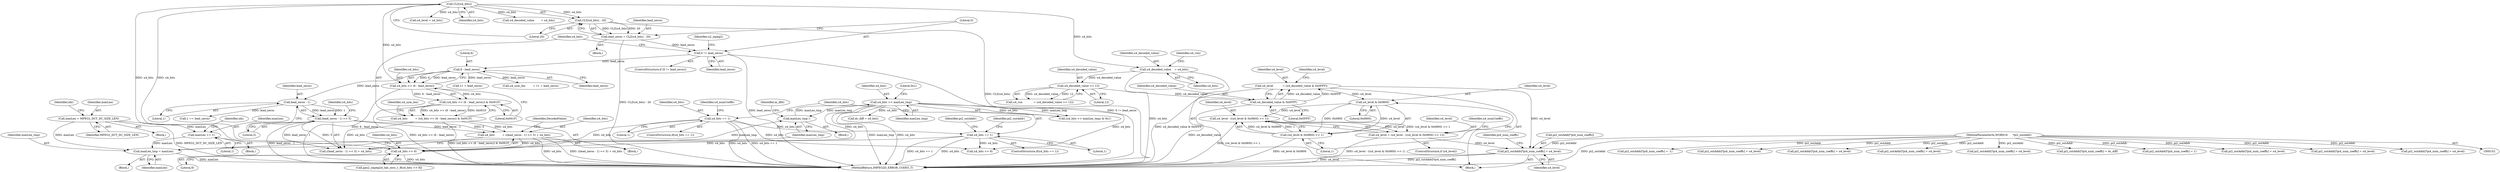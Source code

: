digraph "0_Android_8b4ed5a23175b7ffa56eea4678db7287f825e985@array" {
"1000950" [label="(Call,pi2_outAddr[*pi4_num_coeffs] = u4_level)"];
"1000917" [label="(Call,u4_level           = (u4_decoded_value & 0x0FFF))"];
"1000919" [label="(Call,u4_decoded_value & 0x0FFF)"];
"1000914" [label="(Call,u4_decoded_value >> 12)"];
"1000909" [label="(Call,u4_decoded_value    = u4_bits)"];
"1000819" [label="(Call,CLZ(u4_bits))"];
"1000750" [label="(Call,u4_bits >> 8)"];
"1000338" [label="(Call,u4_bits == 1)"];
"1000343" [label="(Call,u4_bits == 1)"];
"1000251" [label="(Call,u4_bits >> maxLen_tmp)"];
"1000244" [label="(Call,maxLen_tmp--)"];
"1000238" [label="(Call,maxLen_tmp = maxLen)"];
"1000216" [label="(Call,maxLen = MPEG2_DCT_DC_SIZE_LEN)"];
"1000227" [label="(Call,maxLen += 1)"];
"1000841" [label="(Call,u4_bits         = ((lead_zeros - 1) << 5) + u4_bits)"];
"1000844" [label="(Call,(lead_zeros - 1) << 5)"];
"1000845" [label="(Call,lead_zeros - 1)"];
"1000832" [label="(Call,6 - lead_zeros)"];
"1000823" [label="(Call,0 != lead_zeros)"];
"1000816" [label="(Call,lead_zeros = CLZ(u4_bits) - 20)"];
"1000818" [label="(Call,CLZ(u4_bits) - 20)"];
"1000827" [label="(Call,u4_bits         = (u4_bits >> (6 - lead_zeros)) & 0x001F)"];
"1000829" [label="(Call,(u4_bits >> (6 - lead_zeros)) & 0x001F)"];
"1000830" [label="(Call,u4_bits >> (6 - lead_zeros))"];
"1000924" [label="(Call,u4_level = (u4_level - ((u4_level & 0x0800) << 1)))"];
"1000926" [label="(Call,u4_level - ((u4_level & 0x0800) << 1))"];
"1000929" [label="(Call,u4_level & 0x0800)"];
"1000928" [label="(Call,(u4_level & 0x0800) << 1)"];
"1000154" [label="(MethodParameterIn,WORD16      *pi2_outAddr)"];
"1000848" [label="(Literal,5)"];
"1000339" [label="(Identifier,u4_bits)"];
"1000913" [label="(Identifier,u4_run)"];
"1000347" [label="(Call,pi2_outAddr[*pi4_num_coeffs] = -1)"];
"1000849" [label="(Identifier,u4_bits)"];
"1000924" [label="(Call,u4_level = (u4_level - ((u4_level & 0x0800) << 1)))"];
"1000828" [label="(Identifier,u4_bits)"];
"1000216" [label="(Call,maxLen = MPEG2_DCT_DC_SIZE_LEN)"];
"1000750" [label="(Call,u4_bits >> 8)"];
"1000851" [label="(Identifier,DecodedValue)"];
"1000832" [label="(Call,6 - lead_zeros)"];
"1000239" [label="(Identifier,maxLen_tmp)"];
"1000252" [label="(Identifier,u4_bits)"];
"1000847" [label="(Literal,1)"];
"1000247" [label="(Identifier,m_iBit)"];
"1000910" [label="(Identifier,u4_decoded_value)"];
"1000886" [label="(Call,1 == lead_zeros)"];
"1000217" [label="(Identifier,maxLen)"];
"1000343" [label="(Call,u4_bits == 1)"];
"1000838" [label="(Call,11 + lead_zeros)"];
"1000836" [label="(Call,u4_sym_len         = 11 + lead_zeros)"];
"1000955" [label="(Identifier,u4_level)"];
"1000220" [label="(Identifier,idx)"];
"1000926" [label="(Call,u4_level - ((u4_level & 0x0800) << 1))"];
"1000467" [label="(Call,pi2_outAddr[*pi4_num_coeffs] = u4_level)"];
"1000891" [label="(Call,pi2_outAddr[*pi4_num_coeffs] = u4_level)"];
"1000834" [label="(Identifier,lead_zeros)"];
"1000243" [label="(Block,)"];
"1000818" [label="(Call,CLZ(u4_bits) - 20)"];
"1000636" [label="(Call,pi2_outAddr[*pi4_num_coeffs] = u4_level)"];
"1000951" [label="(Call,pi2_outAddr[*pi4_num_coeffs])"];
"1000912" [label="(Call,u4_run             = (u4_decoded_value >> 12))"];
"1000748" [label="(Call,gau2_impeg2d_tab_zero_1_9[u4_bits >> 8])"];
"1000923" [label="(Identifier,u4_level)"];
"1000706" [label="(Call,pi2_outAddr[*pi4_num_coeffs] = u4_level)"];
"1000925" [label="(Identifier,u4_level)"];
"1000950" [label="(Call,pi2_outAddr[*pi4_num_coeffs] = u4_level)"];
"1000240" [label="(Identifier,maxLen)"];
"1000932" [label="(Literal,1)"];
"1000920" [label="(Identifier,u4_decoded_value)"];
"1000278" [label="(Call,dc_diff = u4_bits)"];
"1000231" [label="(Identifier,idx)"];
"1000922" [label="(ControlStructure,if (u4_level))"];
"1000903" [label="(Identifier,u2_mpeg2)"];
"1000958" [label="(Identifier,pi4_num_coeffs)"];
"1000821" [label="(Literal,20)"];
"1000844" [label="(Call,(lead_zeros - 1) << 5)"];
"1000229" [label="(Literal,1)"];
"1000303" [label="(Call,pi2_outAddr[*pi4_num_coeffs] = dc_diff)"];
"1000831" [label="(Identifier,u4_bits)"];
"1000919" [label="(Call,u4_decoded_value & 0x0FFF)"];
"1000356" [label="(Call,pi2_outAddr[*pi4_num_coeffs] = 1)"];
"1000344" [label="(Identifier,u4_bits)"];
"1000843" [label="(Call,((lead_zeros - 1) << 5) + u4_bits)"];
"1000841" [label="(Call,u4_bits         = ((lead_zeros - 1) << 5) + u4_bits)"];
"1000577" [label="(Call,pi2_outAddr[*pi4_num_coeffs] = u4_level)"];
"1000829" [label="(Call,(u4_bits >> (6 - lead_zeros)) & 0x001F)"];
"1000218" [label="(Identifier,MPEG2_DCT_DC_SIZE_LEN)"];
"1000993" [label="(Call,u4_level = u4_bits)"];
"1000338" [label="(Call,u4_bits == 1)"];
"1000846" [label="(Identifier,lead_zeros)"];
"1000820" [label="(Identifier,u4_bits)"];
"1000911" [label="(Identifier,u4_bits)"];
"1000425" [label="(Call,u4_bits >> 8)"];
"1000931" [label="(Literal,0x0800)"];
"1000830" [label="(Call,u4_bits >> (6 - lead_zeros))"];
"1000915" [label="(Identifier,u4_decoded_value)"];
"1000819" [label="(Call,CLZ(u4_bits))"];
"1000845" [label="(Call,lead_zeros - 1)"];
"1000824" [label="(Literal,0)"];
"1000825" [label="(Identifier,lead_zeros)"];
"1000929" [label="(Call,u4_level & 0x0800)"];
"1000253" [label="(Identifier,maxLen_tmp)"];
"1000964" [label="(Call,u4_decoded_value        = u4_bits)"];
"1000842" [label="(Identifier,u4_bits)"];
"1000250" [label="(Call,(u4_bits >> maxLen_tmp) & 0x1)"];
"1000930" [label="(Identifier,u4_level)"];
"1000245" [label="(Identifier,maxLen_tmp)"];
"1000822" [label="(ControlStructure,if (0 != lead_zeros))"];
"1000823" [label="(Call,0 != lead_zeros)"];
"1000928" [label="(Call,(u4_level & 0x0800) << 1)"];
"1000914" [label="(Call,u4_decoded_value >> 12)"];
"1000232" [label="(Block,)"];
"1000752" [label="(Literal,8)"];
"1000816" [label="(Call,lead_zeros = CLZ(u4_bits) - 20)"];
"1000154" [label="(MethodParameterIn,WORD16      *pi2_outAddr)"];
"1000815" [label="(Block,)"];
"1000349" [label="(Identifier,pi2_outAddr)"];
"1000827" [label="(Call,u4_bits         = (u4_bits >> (6 - lead_zeros)) & 0x001F)"];
"1000927" [label="(Identifier,u4_level)"];
"1000835" [label="(Literal,0x001F)"];
"1000909" [label="(Call,u4_decoded_value    = u4_bits)"];
"1000227" [label="(Call,maxLen += 1)"];
"1000751" [label="(Identifier,u4_bits)"];
"1000833" [label="(Literal,6)"];
"1000211" [label="(Block,)"];
"1000817" [label="(Identifier,lead_zeros)"];
"1001064" [label="(MethodReturn,IMPEG2D_ERROR_CODES_T)"];
"1000238" [label="(Call,maxLen_tmp = maxLen)"];
"1000934" [label="(Identifier,u4_numCoeffs)"];
"1000917" [label="(Call,u4_level           = (u4_decoded_value & 0x0FFF))"];
"1000226" [label="(Block,)"];
"1000340" [label="(Literal,1)"];
"1001020" [label="(Call,pi2_outAddr[*pi4_num_coeffs] = u4_level)"];
"1000251" [label="(Call,u4_bits >> maxLen_tmp)"];
"1000254" [label="(Literal,0x1)"];
"1000794" [label="(Call,pi2_outAddr[*pi4_num_coeffs] = u4_level)"];
"1000337" [label="(ControlStructure,if(u4_bits == 1))"];
"1000385" [label="(Identifier,u4_numCoeffs)"];
"1000244" [label="(Call,maxLen_tmp--)"];
"1000918" [label="(Identifier,u4_level)"];
"1000916" [label="(Literal,12)"];
"1000358" [label="(Identifier,pi2_outAddr)"];
"1000826" [label="(Block,)"];
"1000345" [label="(Literal,1)"];
"1000837" [label="(Identifier,u4_sym_len)"];
"1000921" [label="(Literal,0x0FFF)"];
"1000342" [label="(ControlStructure,if(u4_bits == 1))"];
"1000905" [label="(Block,)"];
"1000228" [label="(Identifier,maxLen)"];
"1000950" -> "1000905"  [label="AST: "];
"1000950" -> "1000955"  [label="CFG: "];
"1000951" -> "1000950"  [label="AST: "];
"1000955" -> "1000950"  [label="AST: "];
"1000958" -> "1000950"  [label="CFG: "];
"1000950" -> "1001064"  [label="DDG: pi2_outAddr[*pi4_num_coeffs]"];
"1000950" -> "1001064"  [label="DDG: u4_level"];
"1000917" -> "1000950"  [label="DDG: u4_level"];
"1000924" -> "1000950"  [label="DDG: u4_level"];
"1000154" -> "1000950"  [label="DDG: pi2_outAddr"];
"1000917" -> "1000905"  [label="AST: "];
"1000917" -> "1000919"  [label="CFG: "];
"1000918" -> "1000917"  [label="AST: "];
"1000919" -> "1000917"  [label="AST: "];
"1000923" -> "1000917"  [label="CFG: "];
"1000917" -> "1001064"  [label="DDG: u4_decoded_value & 0x0FFF"];
"1000919" -> "1000917"  [label="DDG: u4_decoded_value"];
"1000919" -> "1000917"  [label="DDG: 0x0FFF"];
"1000917" -> "1000929"  [label="DDG: u4_level"];
"1000919" -> "1000921"  [label="CFG: "];
"1000920" -> "1000919"  [label="AST: "];
"1000921" -> "1000919"  [label="AST: "];
"1000919" -> "1001064"  [label="DDG: u4_decoded_value"];
"1000914" -> "1000919"  [label="DDG: u4_decoded_value"];
"1000914" -> "1000912"  [label="AST: "];
"1000914" -> "1000916"  [label="CFG: "];
"1000915" -> "1000914"  [label="AST: "];
"1000916" -> "1000914"  [label="AST: "];
"1000912" -> "1000914"  [label="CFG: "];
"1000914" -> "1000912"  [label="DDG: u4_decoded_value"];
"1000914" -> "1000912"  [label="DDG: 12"];
"1000909" -> "1000914"  [label="DDG: u4_decoded_value"];
"1000909" -> "1000905"  [label="AST: "];
"1000909" -> "1000911"  [label="CFG: "];
"1000910" -> "1000909"  [label="AST: "];
"1000911" -> "1000909"  [label="AST: "];
"1000913" -> "1000909"  [label="CFG: "];
"1000909" -> "1001064"  [label="DDG: u4_bits"];
"1000819" -> "1000909"  [label="DDG: u4_bits"];
"1000819" -> "1000818"  [label="AST: "];
"1000819" -> "1000820"  [label="CFG: "];
"1000820" -> "1000819"  [label="AST: "];
"1000821" -> "1000819"  [label="CFG: "];
"1000819" -> "1000750"  [label="DDG: u4_bits"];
"1000819" -> "1000818"  [label="DDG: u4_bits"];
"1000750" -> "1000819"  [label="DDG: u4_bits"];
"1000819" -> "1000830"  [label="DDG: u4_bits"];
"1000819" -> "1000964"  [label="DDG: u4_bits"];
"1000819" -> "1000993"  [label="DDG: u4_bits"];
"1000750" -> "1000748"  [label="AST: "];
"1000750" -> "1000752"  [label="CFG: "];
"1000751" -> "1000750"  [label="AST: "];
"1000752" -> "1000750"  [label="AST: "];
"1000748" -> "1000750"  [label="CFG: "];
"1000750" -> "1001064"  [label="DDG: u4_bits"];
"1000338" -> "1000750"  [label="DDG: u4_bits"];
"1000343" -> "1000750"  [label="DDG: u4_bits"];
"1000251" -> "1000750"  [label="DDG: u4_bits"];
"1000841" -> "1000750"  [label="DDG: u4_bits"];
"1000338" -> "1000337"  [label="AST: "];
"1000338" -> "1000340"  [label="CFG: "];
"1000339" -> "1000338"  [label="AST: "];
"1000340" -> "1000338"  [label="AST: "];
"1000344" -> "1000338"  [label="CFG: "];
"1000385" -> "1000338"  [label="CFG: "];
"1000338" -> "1001064"  [label="DDG: u4_bits"];
"1000338" -> "1001064"  [label="DDG: u4_bits == 1"];
"1000338" -> "1000343"  [label="DDG: u4_bits"];
"1000338" -> "1000425"  [label="DDG: u4_bits"];
"1000343" -> "1000342"  [label="AST: "];
"1000343" -> "1000345"  [label="CFG: "];
"1000344" -> "1000343"  [label="AST: "];
"1000345" -> "1000343"  [label="AST: "];
"1000349" -> "1000343"  [label="CFG: "];
"1000358" -> "1000343"  [label="CFG: "];
"1000343" -> "1001064"  [label="DDG: u4_bits"];
"1000343" -> "1001064"  [label="DDG: u4_bits == 1"];
"1000343" -> "1000425"  [label="DDG: u4_bits"];
"1000251" -> "1000250"  [label="AST: "];
"1000251" -> "1000253"  [label="CFG: "];
"1000252" -> "1000251"  [label="AST: "];
"1000253" -> "1000251"  [label="AST: "];
"1000254" -> "1000251"  [label="CFG: "];
"1000251" -> "1001064"  [label="DDG: maxLen_tmp"];
"1000251" -> "1001064"  [label="DDG: u4_bits"];
"1000251" -> "1000244"  [label="DDG: maxLen_tmp"];
"1000251" -> "1000250"  [label="DDG: u4_bits"];
"1000251" -> "1000250"  [label="DDG: maxLen_tmp"];
"1000244" -> "1000251"  [label="DDG: maxLen_tmp"];
"1000251" -> "1000278"  [label="DDG: u4_bits"];
"1000251" -> "1000425"  [label="DDG: u4_bits"];
"1000244" -> "1000243"  [label="AST: "];
"1000244" -> "1000245"  [label="CFG: "];
"1000245" -> "1000244"  [label="AST: "];
"1000247" -> "1000244"  [label="CFG: "];
"1000238" -> "1000244"  [label="DDG: maxLen_tmp"];
"1000238" -> "1000232"  [label="AST: "];
"1000238" -> "1000240"  [label="CFG: "];
"1000239" -> "1000238"  [label="AST: "];
"1000240" -> "1000238"  [label="AST: "];
"1000245" -> "1000238"  [label="CFG: "];
"1000238" -> "1001064"  [label="DDG: maxLen"];
"1000216" -> "1000238"  [label="DDG: maxLen"];
"1000227" -> "1000238"  [label="DDG: maxLen"];
"1000216" -> "1000211"  [label="AST: "];
"1000216" -> "1000218"  [label="CFG: "];
"1000217" -> "1000216"  [label="AST: "];
"1000218" -> "1000216"  [label="AST: "];
"1000220" -> "1000216"  [label="CFG: "];
"1000216" -> "1001064"  [label="DDG: MPEG2_DCT_DC_SIZE_LEN"];
"1000216" -> "1000227"  [label="DDG: maxLen"];
"1000227" -> "1000226"  [label="AST: "];
"1000227" -> "1000229"  [label="CFG: "];
"1000228" -> "1000227"  [label="AST: "];
"1000229" -> "1000227"  [label="AST: "];
"1000231" -> "1000227"  [label="CFG: "];
"1000841" -> "1000826"  [label="AST: "];
"1000841" -> "1000843"  [label="CFG: "];
"1000842" -> "1000841"  [label="AST: "];
"1000843" -> "1000841"  [label="AST: "];
"1000851" -> "1000841"  [label="CFG: "];
"1000841" -> "1001064"  [label="DDG: ((lead_zeros - 1) << 5) + u4_bits"];
"1000841" -> "1001064"  [label="DDG: u4_bits"];
"1000844" -> "1000841"  [label="DDG: lead_zeros - 1"];
"1000844" -> "1000841"  [label="DDG: 5"];
"1000827" -> "1000841"  [label="DDG: u4_bits"];
"1000844" -> "1000843"  [label="AST: "];
"1000844" -> "1000848"  [label="CFG: "];
"1000845" -> "1000844"  [label="AST: "];
"1000848" -> "1000844"  [label="AST: "];
"1000849" -> "1000844"  [label="CFG: "];
"1000844" -> "1001064"  [label="DDG: lead_zeros - 1"];
"1000844" -> "1000843"  [label="DDG: lead_zeros - 1"];
"1000844" -> "1000843"  [label="DDG: 5"];
"1000845" -> "1000844"  [label="DDG: lead_zeros"];
"1000845" -> "1000844"  [label="DDG: 1"];
"1000845" -> "1000847"  [label="CFG: "];
"1000846" -> "1000845"  [label="AST: "];
"1000847" -> "1000845"  [label="AST: "];
"1000848" -> "1000845"  [label="CFG: "];
"1000832" -> "1000845"  [label="DDG: lead_zeros"];
"1000845" -> "1000886"  [label="DDG: lead_zeros"];
"1000832" -> "1000830"  [label="AST: "];
"1000832" -> "1000834"  [label="CFG: "];
"1000833" -> "1000832"  [label="AST: "];
"1000834" -> "1000832"  [label="AST: "];
"1000830" -> "1000832"  [label="CFG: "];
"1000832" -> "1000830"  [label="DDG: 6"];
"1000832" -> "1000830"  [label="DDG: lead_zeros"];
"1000823" -> "1000832"  [label="DDG: lead_zeros"];
"1000832" -> "1000836"  [label="DDG: lead_zeros"];
"1000832" -> "1000838"  [label="DDG: lead_zeros"];
"1000823" -> "1000822"  [label="AST: "];
"1000823" -> "1000825"  [label="CFG: "];
"1000824" -> "1000823"  [label="AST: "];
"1000825" -> "1000823"  [label="AST: "];
"1000828" -> "1000823"  [label="CFG: "];
"1000903" -> "1000823"  [label="CFG: "];
"1000823" -> "1001064"  [label="DDG: 0 != lead_zeros"];
"1000823" -> "1001064"  [label="DDG: lead_zeros"];
"1000816" -> "1000823"  [label="DDG: lead_zeros"];
"1000816" -> "1000815"  [label="AST: "];
"1000816" -> "1000818"  [label="CFG: "];
"1000817" -> "1000816"  [label="AST: "];
"1000818" -> "1000816"  [label="AST: "];
"1000824" -> "1000816"  [label="CFG: "];
"1000816" -> "1001064"  [label="DDG: CLZ(u4_bits) - 20"];
"1000818" -> "1000816"  [label="DDG: CLZ(u4_bits)"];
"1000818" -> "1000816"  [label="DDG: 20"];
"1000818" -> "1000821"  [label="CFG: "];
"1000821" -> "1000818"  [label="AST: "];
"1000818" -> "1001064"  [label="DDG: CLZ(u4_bits)"];
"1000827" -> "1000826"  [label="AST: "];
"1000827" -> "1000829"  [label="CFG: "];
"1000828" -> "1000827"  [label="AST: "];
"1000829" -> "1000827"  [label="AST: "];
"1000837" -> "1000827"  [label="CFG: "];
"1000827" -> "1001064"  [label="DDG: (u4_bits >> (6 - lead_zeros)) & 0x001F"];
"1000829" -> "1000827"  [label="DDG: u4_bits >> (6 - lead_zeros)"];
"1000829" -> "1000827"  [label="DDG: 0x001F"];
"1000827" -> "1000843"  [label="DDG: u4_bits"];
"1000829" -> "1000835"  [label="CFG: "];
"1000830" -> "1000829"  [label="AST: "];
"1000835" -> "1000829"  [label="AST: "];
"1000829" -> "1001064"  [label="DDG: u4_bits >> (6 - lead_zeros)"];
"1000830" -> "1000829"  [label="DDG: u4_bits"];
"1000830" -> "1000829"  [label="DDG: 6 - lead_zeros"];
"1000831" -> "1000830"  [label="AST: "];
"1000835" -> "1000830"  [label="CFG: "];
"1000830" -> "1001064"  [label="DDG: 6 - lead_zeros"];
"1000924" -> "1000922"  [label="AST: "];
"1000924" -> "1000926"  [label="CFG: "];
"1000925" -> "1000924"  [label="AST: "];
"1000926" -> "1000924"  [label="AST: "];
"1000934" -> "1000924"  [label="CFG: "];
"1000924" -> "1001064"  [label="DDG: u4_level - ((u4_level & 0x0800) << 1)"];
"1000926" -> "1000924"  [label="DDG: u4_level"];
"1000926" -> "1000924"  [label="DDG: (u4_level & 0x0800) << 1"];
"1000926" -> "1000928"  [label="CFG: "];
"1000927" -> "1000926"  [label="AST: "];
"1000928" -> "1000926"  [label="AST: "];
"1000926" -> "1001064"  [label="DDG: (u4_level & 0x0800) << 1"];
"1000929" -> "1000926"  [label="DDG: u4_level"];
"1000928" -> "1000926"  [label="DDG: u4_level & 0x0800"];
"1000928" -> "1000926"  [label="DDG: 1"];
"1000929" -> "1000928"  [label="AST: "];
"1000929" -> "1000931"  [label="CFG: "];
"1000930" -> "1000929"  [label="AST: "];
"1000931" -> "1000929"  [label="AST: "];
"1000932" -> "1000929"  [label="CFG: "];
"1000929" -> "1000928"  [label="DDG: u4_level"];
"1000929" -> "1000928"  [label="DDG: 0x0800"];
"1000928" -> "1000932"  [label="CFG: "];
"1000932" -> "1000928"  [label="AST: "];
"1000928" -> "1001064"  [label="DDG: u4_level & 0x0800"];
"1000154" -> "1000152"  [label="AST: "];
"1000154" -> "1001064"  [label="DDG: pi2_outAddr"];
"1000154" -> "1000303"  [label="DDG: pi2_outAddr"];
"1000154" -> "1000347"  [label="DDG: pi2_outAddr"];
"1000154" -> "1000356"  [label="DDG: pi2_outAddr"];
"1000154" -> "1000467"  [label="DDG: pi2_outAddr"];
"1000154" -> "1000577"  [label="DDG: pi2_outAddr"];
"1000154" -> "1000636"  [label="DDG: pi2_outAddr"];
"1000154" -> "1000706"  [label="DDG: pi2_outAddr"];
"1000154" -> "1000794"  [label="DDG: pi2_outAddr"];
"1000154" -> "1000891"  [label="DDG: pi2_outAddr"];
"1000154" -> "1001020"  [label="DDG: pi2_outAddr"];
}
